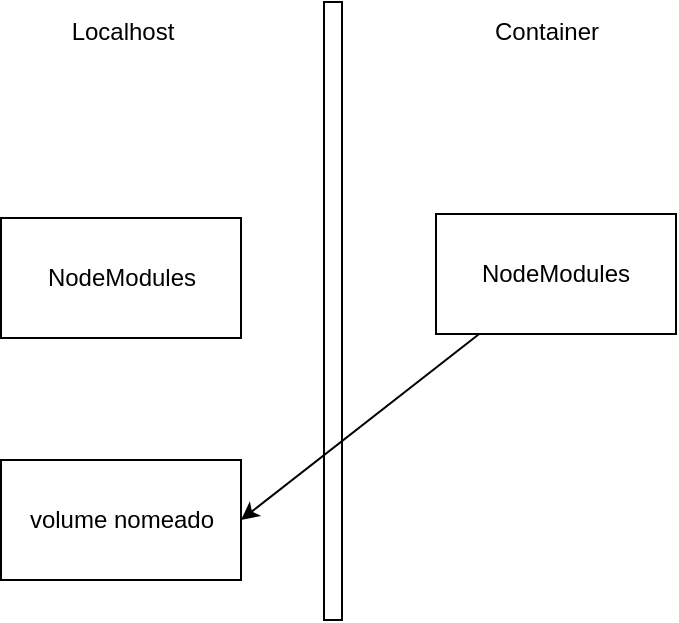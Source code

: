 <mxfile>
    <diagram id="X9mRS5iOwdcGR0T4mOnS" name="Page-1">
        <mxGraphModel dx="1612" dy="600" grid="0" gridSize="10" guides="1" tooltips="1" connect="1" arrows="1" fold="1" page="0" pageScale="1" pageWidth="850" pageHeight="1100" math="0" shadow="0">
            <root>
                <mxCell id="0"/>
                <mxCell id="1" parent="0"/>
                <mxCell id="2" value="NodeModules" style="whiteSpace=wrap;html=1;" parent="1" vertex="1">
                    <mxGeometry x="-60.5" y="214" width="120" height="60" as="geometry"/>
                </mxCell>
                <mxCell id="3" value="" style="whiteSpace=wrap;html=1;" parent="1" vertex="1">
                    <mxGeometry x="101" y="106" width="9" height="309" as="geometry"/>
                </mxCell>
                <mxCell id="5" value="Localhost" style="text;html=1;align=center;verticalAlign=middle;resizable=0;points=[];autosize=1;strokeColor=none;fillColor=none;" parent="1" vertex="1">
                    <mxGeometry x="-35" y="108" width="69" height="26" as="geometry"/>
                </mxCell>
                <mxCell id="6" value="Container" style="text;html=1;align=center;verticalAlign=middle;resizable=0;points=[];autosize=1;strokeColor=none;fillColor=none;" parent="1" vertex="1">
                    <mxGeometry x="177" y="108" width="70" height="26" as="geometry"/>
                </mxCell>
                <mxCell id="11" style="edgeStyle=none;html=1;entryX=1;entryY=0.5;entryDx=0;entryDy=0;" edge="1" parent="1" source="7" target="10">
                    <mxGeometry relative="1" as="geometry"/>
                </mxCell>
                <mxCell id="7" value="NodeModules" style="whiteSpace=wrap;html=1;" parent="1" vertex="1">
                    <mxGeometry x="157" y="212" width="120" height="60" as="geometry"/>
                </mxCell>
                <mxCell id="10" value="volume nomeado" style="whiteSpace=wrap;html=1;" vertex="1" parent="1">
                    <mxGeometry x="-60.5" y="335" width="120" height="60" as="geometry"/>
                </mxCell>
            </root>
        </mxGraphModel>
    </diagram>
</mxfile>